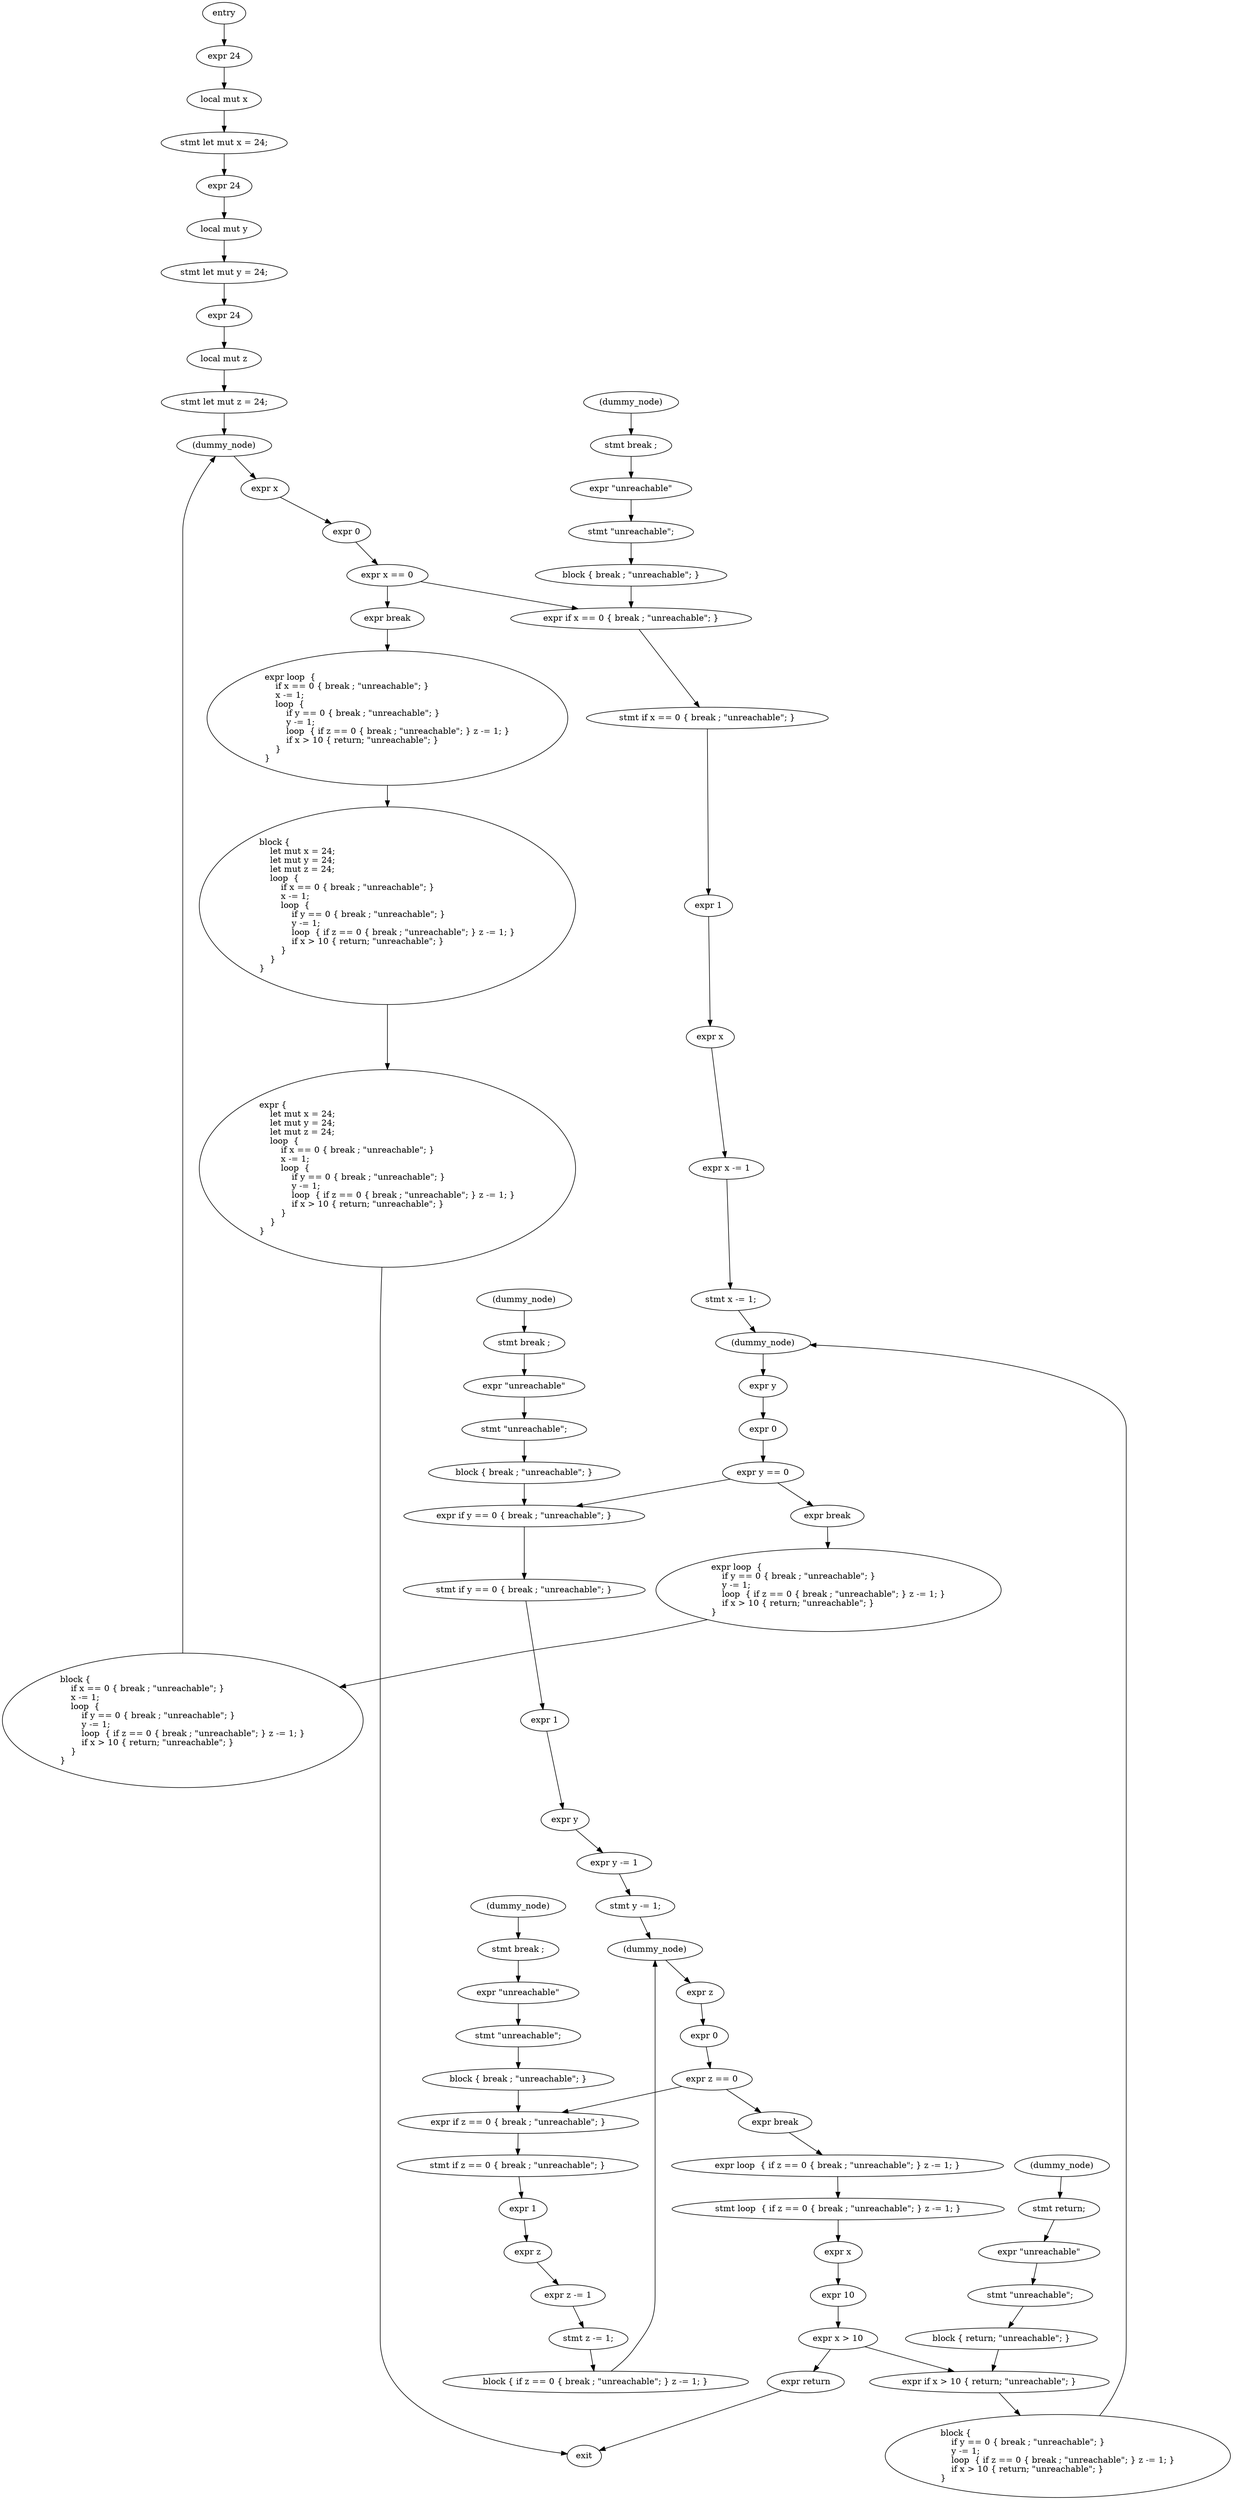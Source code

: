digraph block {
    N0[label="entry"];
    N1[label="exit"];
    N2[label="expr 24"];
    N3[label="local mut x"];
    N4[label="stmt let mut x = 24;"];
    N5[label="expr 24"];
    N6[label="local mut y"];
    N7[label="stmt let mut y = 24;"];
    N8[label="expr 24"];
    N9[label="local mut z"];
    N10[label="stmt let mut z = 24;"];
    N11[label="(dummy_node)"];
    N12[label="expr loop  {\l    if x == 0 { break ; \"unreachable\"; }\l    x -= 1;\l    loop  {\l        if y == 0 { break ; \"unreachable\"; }\l        y -= 1;\l        loop  { if z == 0 { break ; \"unreachable\"; } z -= 1; }\l        if x > 10 { return; \"unreachable\"; }\l    }\l}\l"];
    N13[label="expr x"];
    N14[label="expr 0"];
    N15[label="expr x == 0"];
    N16[label="expr break"];
    N17[label="(dummy_node)"];
    N18[label="stmt break ;"];
    N19[label="expr \"unreachable\""];
    N20[label="stmt \"unreachable\";"];
    N21[label="block { break ; \"unreachable\"; }"];
    N22[label="expr if x == 0 { break ; \"unreachable\"; }"];
    N23[label="stmt if x == 0 { break ; \"unreachable\"; }"];
    N24[label="expr 1"];
    N25[label="expr x"];
    N26[label="expr x -= 1"];
    N27[label="stmt x -= 1;"];
    N28[label="(dummy_node)"];
    N29[label="expr loop  {\l    if y == 0 { break ; \"unreachable\"; }\l    y -= 1;\l    loop  { if z == 0 { break ; \"unreachable\"; } z -= 1; }\l    if x > 10 { return; \"unreachable\"; }\l}\l"];
    N30[label="expr y"];
    N31[label="expr 0"];
    N32[label="expr y == 0"];
    N33[label="expr break"];
    N34[label="(dummy_node)"];
    N35[label="stmt break ;"];
    N36[label="expr \"unreachable\""];
    N37[label="stmt \"unreachable\";"];
    N38[label="block { break ; \"unreachable\"; }"];
    N39[label="expr if y == 0 { break ; \"unreachable\"; }"];
    N40[label="stmt if y == 0 { break ; \"unreachable\"; }"];
    N41[label="expr 1"];
    N42[label="expr y"];
    N43[label="expr y -= 1"];
    N44[label="stmt y -= 1;"];
    N45[label="(dummy_node)"];
    N46[label="expr loop  { if z == 0 { break ; \"unreachable\"; } z -= 1; }"];
    N47[label="expr z"];
    N48[label="expr 0"];
    N49[label="expr z == 0"];
    N50[label="expr break"];
    N51[label="(dummy_node)"];
    N52[label="stmt break ;"];
    N53[label="expr \"unreachable\""];
    N54[label="stmt \"unreachable\";"];
    N55[label="block { break ; \"unreachable\"; }"];
    N56[label="expr if z == 0 { break ; \"unreachable\"; }"];
    N57[label="stmt if z == 0 { break ; \"unreachable\"; }"];
    N58[label="expr 1"];
    N59[label="expr z"];
    N60[label="expr z -= 1"];
    N61[label="stmt z -= 1;"];
    N62[label="block { if z == 0 { break ; \"unreachable\"; } z -= 1; }"];
    N63[label="stmt loop  { if z == 0 { break ; \"unreachable\"; } z -= 1; }"];
    N64[label="expr x"];
    N65[label="expr 10"];
    N66[label="expr x > 10"];
    N67[label="expr return"];
    N68[label="(dummy_node)"];
    N69[label="stmt return;"];
    N70[label="expr \"unreachable\""];
    N71[label="stmt \"unreachable\";"];
    N72[label="block { return; \"unreachable\"; }"];
    N73[label="expr if x > 10 { return; \"unreachable\"; }"];
    N74[label="block {\l    if y == 0 { break ; \"unreachable\"; }\l    y -= 1;\l    loop  { if z == 0 { break ; \"unreachable\"; } z -= 1; }\l    if x > 10 { return; \"unreachable\"; }\l}\l"];
    N75[label="block {\l    if x == 0 { break ; \"unreachable\"; }\l    x -= 1;\l    loop  {\l        if y == 0 { break ; \"unreachable\"; }\l        y -= 1;\l        loop  { if z == 0 { break ; \"unreachable\"; } z -= 1; }\l        if x > 10 { return; \"unreachable\"; }\l    }\l}\l"];
    N76[label="block {\l    let mut x = 24;\l    let mut y = 24;\l    let mut z = 24;\l    loop  {\l        if x == 0 { break ; \"unreachable\"; }\l        x -= 1;\l        loop  {\l            if y == 0 { break ; \"unreachable\"; }\l            y -= 1;\l            loop  { if z == 0 { break ; \"unreachable\"; } z -= 1; }\l            if x > 10 { return; \"unreachable\"; }\l        }\l    }\l}\l"];
    N77[label="expr {\l    let mut x = 24;\l    let mut y = 24;\l    let mut z = 24;\l    loop  {\l        if x == 0 { break ; \"unreachable\"; }\l        x -= 1;\l        loop  {\l            if y == 0 { break ; \"unreachable\"; }\l            y -= 1;\l            loop  { if z == 0 { break ; \"unreachable\"; } z -= 1; }\l            if x > 10 { return; \"unreachable\"; }\l        }\l    }\l}\l"];
    N0 -> N2;
    N2 -> N3;
    N3 -> N4;
    N4 -> N5;
    N5 -> N6;
    N6 -> N7;
    N7 -> N8;
    N8 -> N9;
    N9 -> N10;
    N10 -> N11;
    N11 -> N13;
    N13 -> N14;
    N14 -> N15;
    N15 -> N16;
    N16 -> N12;
    N17 -> N18;
    N18 -> N19;
    N19 -> N20;
    N20 -> N21;
    N15 -> N22;
    N21 -> N22;
    N22 -> N23;
    N23 -> N24;
    N24 -> N25;
    N25 -> N26;
    N26 -> N27;
    N27 -> N28;
    N28 -> N30;
    N30 -> N31;
    N31 -> N32;
    N32 -> N33;
    N33 -> N29;
    N34 -> N35;
    N35 -> N36;
    N36 -> N37;
    N37 -> N38;
    N32 -> N39;
    N38 -> N39;
    N39 -> N40;
    N40 -> N41;
    N41 -> N42;
    N42 -> N43;
    N43 -> N44;
    N44 -> N45;
    N45 -> N47;
    N47 -> N48;
    N48 -> N49;
    N49 -> N50;
    N50 -> N46;
    N51 -> N52;
    N52 -> N53;
    N53 -> N54;
    N54 -> N55;
    N49 -> N56;
    N55 -> N56;
    N56 -> N57;
    N57 -> N58;
    N58 -> N59;
    N59 -> N60;
    N60 -> N61;
    N61 -> N62;
    N62 -> N45;
    N46 -> N63;
    N63 -> N64;
    N64 -> N65;
    N65 -> N66;
    N66 -> N67;
    N67 -> N1;
    N68 -> N69;
    N69 -> N70;
    N70 -> N71;
    N71 -> N72;
    N66 -> N73;
    N72 -> N73;
    N73 -> N74;
    N74 -> N28;
    N29 -> N75;
    N75 -> N11;
    N12 -> N76;
    N76 -> N77;
    N77 -> N1;
}
